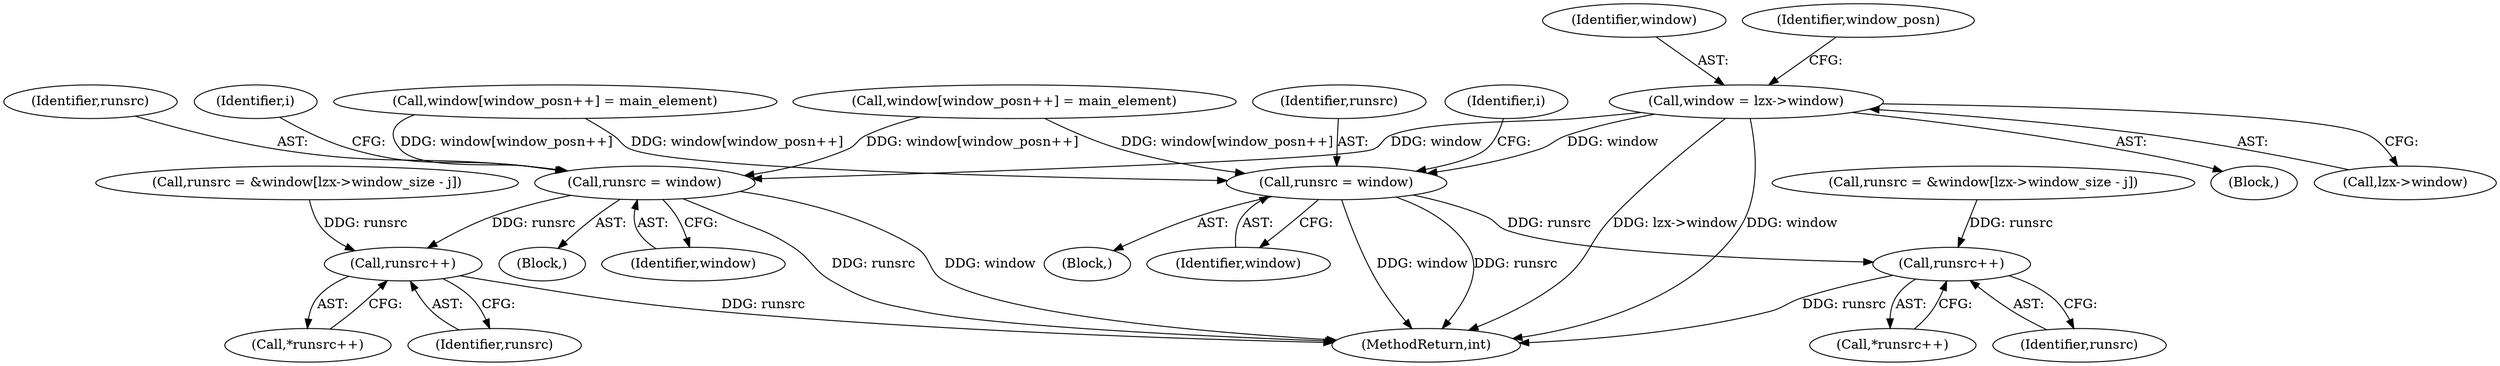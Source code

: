 digraph "0_libmspack_18b6a2cc0b87536015bedd4f7763e6b02d5aa4f3@pointer" {
"1000292" [label="(Call,window = lzx->window)"];
"1001028" [label="(Call,runsrc = window)"];
"1001041" [label="(Call,runsrc++)"];
"1001404" [label="(Call,runsrc = window)"];
"1001417" [label="(Call,runsrc++)"];
"1001406" [label="(Identifier,window)"];
"1000998" [label="(Call,runsrc = &window[lzx->window_size - j])"];
"1001886" [label="(MethodReturn,int)"];
"1001042" [label="(Identifier,runsrc)"];
"1001418" [label="(Identifier,runsrc)"];
"1000181" [label="(Block,)"];
"1001040" [label="(Call,*runsrc++)"];
"1001030" [label="(Identifier,window)"];
"1001028" [label="(Call,runsrc = window)"];
"1001041" [label="(Call,runsrc++)"];
"1001083" [label="(Call,window[window_posn++] = main_element)"];
"1000292" [label="(Call,window = lzx->window)"];
"1001417" [label="(Call,runsrc++)"];
"1000294" [label="(Call,lzx->window)"];
"1001388" [label="(Block,)"];
"1000739" [label="(Call,window[window_posn++] = main_element)"];
"1001029" [label="(Identifier,runsrc)"];
"1001410" [label="(Identifier,i)"];
"1000293" [label="(Identifier,window)"];
"1001034" [label="(Identifier,i)"];
"1000298" [label="(Identifier,window_posn)"];
"1001405" [label="(Identifier,runsrc)"];
"1001012" [label="(Block,)"];
"1001416" [label="(Call,*runsrc++)"];
"1001404" [label="(Call,runsrc = window)"];
"1001374" [label="(Call,runsrc = &window[lzx->window_size - j])"];
"1000292" -> "1000181"  [label="AST: "];
"1000292" -> "1000294"  [label="CFG: "];
"1000293" -> "1000292"  [label="AST: "];
"1000294" -> "1000292"  [label="AST: "];
"1000298" -> "1000292"  [label="CFG: "];
"1000292" -> "1001886"  [label="DDG: lzx->window"];
"1000292" -> "1001886"  [label="DDG: window"];
"1000292" -> "1001028"  [label="DDG: window"];
"1000292" -> "1001404"  [label="DDG: window"];
"1001028" -> "1001012"  [label="AST: "];
"1001028" -> "1001030"  [label="CFG: "];
"1001029" -> "1001028"  [label="AST: "];
"1001030" -> "1001028"  [label="AST: "];
"1001034" -> "1001028"  [label="CFG: "];
"1001028" -> "1001886"  [label="DDG: window"];
"1001028" -> "1001886"  [label="DDG: runsrc"];
"1001083" -> "1001028"  [label="DDG: window[window_posn++]"];
"1000739" -> "1001028"  [label="DDG: window[window_posn++]"];
"1001028" -> "1001041"  [label="DDG: runsrc"];
"1001041" -> "1001040"  [label="AST: "];
"1001041" -> "1001042"  [label="CFG: "];
"1001042" -> "1001041"  [label="AST: "];
"1001040" -> "1001041"  [label="CFG: "];
"1001041" -> "1001886"  [label="DDG: runsrc"];
"1000998" -> "1001041"  [label="DDG: runsrc"];
"1001404" -> "1001388"  [label="AST: "];
"1001404" -> "1001406"  [label="CFG: "];
"1001405" -> "1001404"  [label="AST: "];
"1001406" -> "1001404"  [label="AST: "];
"1001410" -> "1001404"  [label="CFG: "];
"1001404" -> "1001886"  [label="DDG: runsrc"];
"1001404" -> "1001886"  [label="DDG: window"];
"1001083" -> "1001404"  [label="DDG: window[window_posn++]"];
"1000739" -> "1001404"  [label="DDG: window[window_posn++]"];
"1001404" -> "1001417"  [label="DDG: runsrc"];
"1001417" -> "1001416"  [label="AST: "];
"1001417" -> "1001418"  [label="CFG: "];
"1001418" -> "1001417"  [label="AST: "];
"1001416" -> "1001417"  [label="CFG: "];
"1001417" -> "1001886"  [label="DDG: runsrc"];
"1001374" -> "1001417"  [label="DDG: runsrc"];
}
